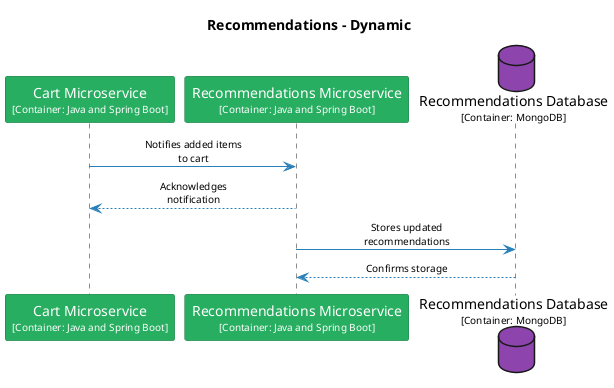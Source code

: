 @startuml
set separator none
title Recommendations - Dynamic

skinparam {
  arrowFontSize 10
  defaultTextAlignment center
  wrapWidth 200
  maxMessageSize 100
}

hide stereotype

skinparam sequenceParticipant<<Cart.CartMicroservice>> {
  BackgroundColor #27ae60
  FontColor #ffffff
  BorderColor #1b7943
  shadowing false
}
skinparam sequenceParticipant<<Recommendations.RecommendationsDatabase>> {
  BackgroundColor #8e44ad
  FontColor #ffffff
  BorderColor #632f79
  shadowing false
}
skinparam sequenceParticipant<<Recommendations.RecommendationsMicroservice>> {
  BackgroundColor #27ae60
  FontColor #ffffff
  BorderColor #1b7943
  shadowing false
}

participant "Cart Microservice\n<size:10>[Container: Java and Spring Boot]</size>" as Cart.CartMicroservice <<Cart.CartMicroservice>> #27ae60
participant "Recommendations Microservice\n<size:10>[Container: Java and Spring Boot]</size>" as Recommendations.RecommendationsMicroservice <<Recommendations.RecommendationsMicroservice>> #27ae60
database "Recommendations Database\n<size:10>[Container: MongoDB]</size>" as Recommendations.RecommendationsDatabase <<Recommendations.RecommendationsDatabase>> #8e44ad
Cart.CartMicroservice -[#2980b9]> Recommendations.RecommendationsMicroservice : Notifies added items to cart
Cart.CartMicroservice <-[#2980b9]- Recommendations.RecommendationsMicroservice : Acknowledges notification
Recommendations.RecommendationsMicroservice -[#2980b9]> Recommendations.RecommendationsDatabase : Stores updated recommendations
Recommendations.RecommendationsMicroservice <-[#2980b9]- Recommendations.RecommendationsDatabase : Confirms storage
@enduml
